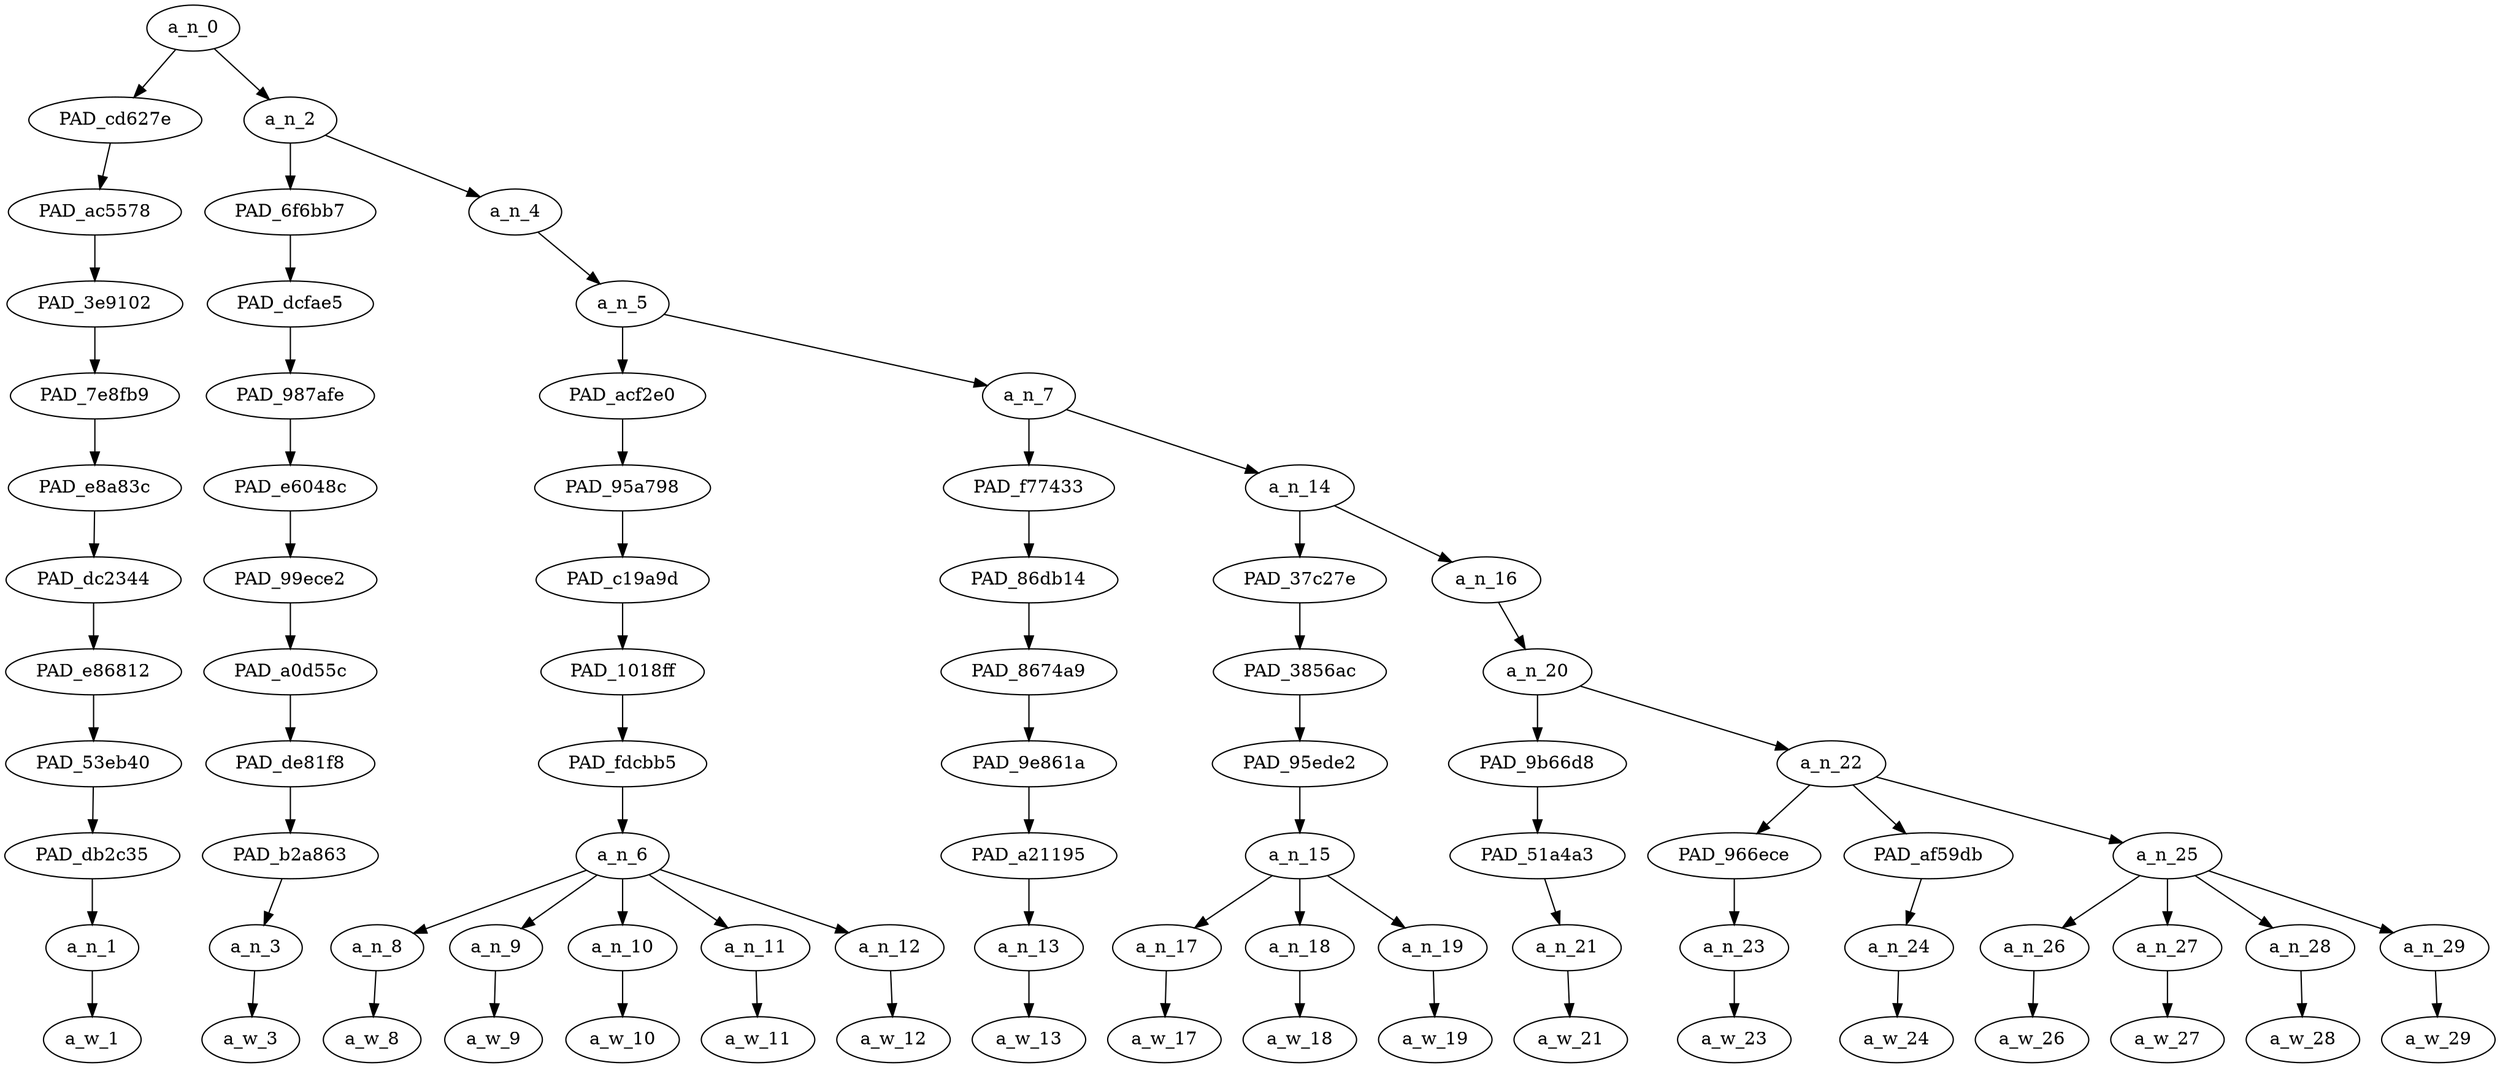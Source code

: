 strict digraph "" {
	a_n_0	[div_dir=1,
		index=0,
		level=11,
		pos="1.8515625,11!",
		text_span="[0, 1, 2, 3, 4, 5, 6, 7, 8, 9, 10, 11, 12, 13, 14, 15, 16, 17]",
		value=1.00000000];
	PAD_cd627e	[div_dir=1,
		index=0,
		level=10,
		pos="0.0,10!",
		text_span="[0]",
		value=0.03653065];
	a_n_0 -> PAD_cd627e;
	a_n_2	[div_dir=1,
		index=1,
		level=10,
		pos="3.703125,10!",
		text_span="[1, 2, 3, 4, 5, 6, 7, 8, 9, 10, 11, 12, 13, 14, 15, 16, 17]",
		value=0.96234198];
	a_n_0 -> a_n_2;
	PAD_ac5578	[div_dir=1,
		index=0,
		level=9,
		pos="0.0,9!",
		text_span="[0]",
		value=0.03653065];
	PAD_cd627e -> PAD_ac5578;
	PAD_3e9102	[div_dir=1,
		index=0,
		level=8,
		pos="0.0,8!",
		text_span="[0]",
		value=0.03653065];
	PAD_ac5578 -> PAD_3e9102;
	PAD_7e8fb9	[div_dir=1,
		index=0,
		level=7,
		pos="0.0,7!",
		text_span="[0]",
		value=0.03653065];
	PAD_3e9102 -> PAD_7e8fb9;
	PAD_e8a83c	[div_dir=1,
		index=0,
		level=6,
		pos="0.0,6!",
		text_span="[0]",
		value=0.03653065];
	PAD_7e8fb9 -> PAD_e8a83c;
	PAD_dc2344	[div_dir=1,
		index=0,
		level=5,
		pos="0.0,5!",
		text_span="[0]",
		value=0.03653065];
	PAD_e8a83c -> PAD_dc2344;
	PAD_e86812	[div_dir=1,
		index=0,
		level=4,
		pos="0.0,4!",
		text_span="[0]",
		value=0.03653065];
	PAD_dc2344 -> PAD_e86812;
	PAD_53eb40	[div_dir=1,
		index=0,
		level=3,
		pos="0.0,3!",
		text_span="[0]",
		value=0.03653065];
	PAD_e86812 -> PAD_53eb40;
	PAD_db2c35	[div_dir=1,
		index=0,
		level=2,
		pos="0.0,2!",
		text_span="[0]",
		value=0.03653065];
	PAD_53eb40 -> PAD_db2c35;
	a_n_1	[div_dir=1,
		index=0,
		level=1,
		pos="0.0,1!",
		text_span="[0]",
		value=0.03653065];
	PAD_db2c35 -> a_n_1;
	a_w_1	[div_dir=0,
		index=0,
		level=0,
		pos="0,0!",
		text_span="[0]",
		value=i];
	a_n_1 -> a_w_1;
	PAD_6f6bb7	[div_dir=1,
		index=1,
		level=9,
		pos="1.0,9!",
		text_span="[1]",
		value=0.03149092];
	a_n_2 -> PAD_6f6bb7;
	a_n_4	[div_dir=1,
		index=2,
		level=9,
		pos="6.40625,9!",
		text_span="[2, 3, 4, 5, 6, 7, 8, 9, 10, 11, 12, 13, 14, 15, 16, 17]",
		value=0.92975683];
	a_n_2 -> a_n_4;
	PAD_dcfae5	[div_dir=1,
		index=1,
		level=8,
		pos="1.0,8!",
		text_span="[1]",
		value=0.03149092];
	PAD_6f6bb7 -> PAD_dcfae5;
	PAD_987afe	[div_dir=1,
		index=1,
		level=7,
		pos="1.0,7!",
		text_span="[1]",
		value=0.03149092];
	PAD_dcfae5 -> PAD_987afe;
	PAD_e6048c	[div_dir=1,
		index=1,
		level=6,
		pos="1.0,6!",
		text_span="[1]",
		value=0.03149092];
	PAD_987afe -> PAD_e6048c;
	PAD_99ece2	[div_dir=1,
		index=1,
		level=5,
		pos="1.0,5!",
		text_span="[1]",
		value=0.03149092];
	PAD_e6048c -> PAD_99ece2;
	PAD_a0d55c	[div_dir=1,
		index=1,
		level=4,
		pos="1.0,4!",
		text_span="[1]",
		value=0.03149092];
	PAD_99ece2 -> PAD_a0d55c;
	PAD_de81f8	[div_dir=1,
		index=1,
		level=3,
		pos="1.0,3!",
		text_span="[1]",
		value=0.03149092];
	PAD_a0d55c -> PAD_de81f8;
	PAD_b2a863	[div_dir=1,
		index=1,
		level=2,
		pos="1.0,2!",
		text_span="[1]",
		value=0.03149092];
	PAD_de81f8 -> PAD_b2a863;
	a_n_3	[div_dir=1,
		index=1,
		level=1,
		pos="1.0,1!",
		text_span="[1]",
		value=0.03149092];
	PAD_b2a863 -> a_n_3;
	a_w_3	[div_dir=0,
		index=1,
		level=0,
		pos="1,0!",
		text_span="[1]",
		value=am];
	a_n_3 -> a_w_3;
	a_n_5	[div_dir=1,
		index=2,
		level=8,
		pos="6.40625,8!",
		text_span="[2, 3, 4, 5, 6, 7, 8, 9, 10, 11, 12, 13, 14, 15, 16, 17]",
		value=0.92867005];
	a_n_4 -> a_n_5;
	PAD_acf2e0	[div_dir=1,
		index=2,
		level=7,
		pos="4.0,7!",
		text_span="[2, 3, 4, 5, 6]",
		value=0.25179368];
	a_n_5 -> PAD_acf2e0;
	a_n_7	[div_dir=1,
		index=3,
		level=7,
		pos="8.8125,7!",
		text_span="[7, 8, 9, 10, 11, 12, 13, 14, 15, 16, 17]",
		value=0.67578958];
	a_n_5 -> a_n_7;
	PAD_95a798	[div_dir=1,
		index=2,
		level=6,
		pos="4.0,6!",
		text_span="[2, 3, 4, 5, 6]",
		value=0.25179368];
	PAD_acf2e0 -> PAD_95a798;
	PAD_c19a9d	[div_dir=1,
		index=2,
		level=5,
		pos="4.0,5!",
		text_span="[2, 3, 4, 5, 6]",
		value=0.25179368];
	PAD_95a798 -> PAD_c19a9d;
	PAD_1018ff	[div_dir=1,
		index=2,
		level=4,
		pos="4.0,4!",
		text_span="[2, 3, 4, 5, 6]",
		value=0.25179368];
	PAD_c19a9d -> PAD_1018ff;
	PAD_fdcbb5	[div_dir=1,
		index=2,
		level=3,
		pos="4.0,3!",
		text_span="[2, 3, 4, 5, 6]",
		value=0.25179368];
	PAD_1018ff -> PAD_fdcbb5;
	a_n_6	[div_dir=1,
		index=2,
		level=2,
		pos="4.0,2!",
		text_span="[2, 3, 4, 5, 6]",
		value=0.25179368];
	PAD_fdcbb5 -> a_n_6;
	a_n_8	[div_dir=1,
		index=2,
		level=1,
		pos="2.0,1!",
		text_span="[2]",
		value=0.03255754];
	a_n_6 -> a_n_8;
	a_n_9	[div_dir=1,
		index=3,
		level=1,
		pos="3.0,1!",
		text_span="[3]",
		value=0.03569849];
	a_n_6 -> a_n_9;
	a_n_10	[div_dir=1,
		index=4,
		level=1,
		pos="4.0,1!",
		text_span="[4]",
		value=0.10330050];
	a_n_6 -> a_n_10;
	a_n_11	[div_dir=1,
		index=5,
		level=1,
		pos="5.0,1!",
		text_span="[5]",
		value=0.03460397];
	a_n_6 -> a_n_11;
	a_n_12	[div_dir=1,
		index=6,
		level=1,
		pos="6.0,1!",
		text_span="[6]",
		value=0.04510415];
	a_n_6 -> a_n_12;
	a_w_8	[div_dir=0,
		index=2,
		level=0,
		pos="2,0!",
		text_span="[2]",
		value=a];
	a_n_8 -> a_w_8;
	a_w_9	[div_dir=0,
		index=3,
		level=0,
		pos="3,0!",
		text_span="[3]",
		value=proud];
	a_n_9 -> a_w_9;
	a_w_10	[div_dir=0,
		index=4,
		level=0,
		pos="4,0!",
		text_span="[4]",
		value=nsdap];
	a_n_10 -> a_w_10;
	a_w_11	[div_dir=0,
		index=5,
		level=0,
		pos="5,0!",
		text_span="[5]",
		value=member];
	a_n_11 -> a_w_11;
	a_w_12	[div_dir=0,
		index=6,
		level=0,
		pos="6,0!",
		text_span="[6]",
		value=nazi];
	a_n_12 -> a_w_12;
	PAD_f77433	[div_dir=-1,
		index=3,
		level=6,
		pos="7.0,6!",
		text_span="[7]",
		value=0.02875884];
	a_n_7 -> PAD_f77433;
	a_n_14	[div_dir=1,
		index=4,
		level=6,
		pos="10.625,6!",
		text_span="[8, 9, 10, 11, 12, 13, 14, 15, 16, 17]",
		value=0.64607477];
	a_n_7 -> a_n_14;
	PAD_86db14	[div_dir=-1,
		index=3,
		level=5,
		pos="7.0,5!",
		text_span="[7]",
		value=0.02875884];
	PAD_f77433 -> PAD_86db14;
	PAD_8674a9	[div_dir=-1,
		index=3,
		level=4,
		pos="7.0,4!",
		text_span="[7]",
		value=0.02875884];
	PAD_86db14 -> PAD_8674a9;
	PAD_9e861a	[div_dir=-1,
		index=3,
		level=3,
		pos="7.0,3!",
		text_span="[7]",
		value=0.02875884];
	PAD_8674a9 -> PAD_9e861a;
	PAD_a21195	[div_dir=-1,
		index=3,
		level=2,
		pos="7.0,2!",
		text_span="[7]",
		value=0.02875884];
	PAD_9e861a -> PAD_a21195;
	a_n_13	[div_dir=-1,
		index=7,
		level=1,
		pos="7.0,1!",
		text_span="[7]",
		value=0.02875884];
	PAD_a21195 -> a_n_13;
	a_w_13	[div_dir=0,
		index=7,
		level=0,
		pos="7,0!",
		text_span="[7]",
		value=was];
	a_n_13 -> a_w_13;
	PAD_37c27e	[div_dir=1,
		index=4,
		level=5,
		pos="9.0,5!",
		text_span="[8, 9, 10]",
		value=0.39185488];
	a_n_14 -> PAD_37c27e;
	a_n_16	[div_dir=-1,
		index=5,
		level=5,
		pos="12.25,5!",
		text_span="[11, 12, 13, 14, 15, 16, 17]",
		value=0.25322725];
	a_n_14 -> a_n_16;
	PAD_3856ac	[div_dir=1,
		index=4,
		level=4,
		pos="9.0,4!",
		text_span="[8, 9, 10]",
		value=0.39185488];
	PAD_37c27e -> PAD_3856ac;
	PAD_95ede2	[div_dir=1,
		index=4,
		level=3,
		pos="9.0,3!",
		text_span="[8, 9, 10]",
		value=0.39185488];
	PAD_3856ac -> PAD_95ede2;
	a_n_15	[div_dir=1,
		index=4,
		level=2,
		pos="9.0,2!",
		text_span="[8, 9, 10]",
		value=0.39185488];
	PAD_95ede2 -> a_n_15;
	a_n_17	[div_dir=1,
		index=8,
		level=1,
		pos="8.0,1!",
		text_span="[8]",
		value=0.04169577];
	a_n_15 -> a_n_17;
	a_n_18	[div_dir=1,
		index=9,
		level=1,
		pos="9.0,1!",
		text_span="[9]",
		value=0.23284772];
	a_n_15 -> a_n_18;
	a_n_19	[div_dir=1,
		index=10,
		level=1,
		pos="10.0,1!",
		text_span="[10]",
		value=0.11569156];
	a_n_15 -> a_n_19;
	a_w_17	[div_dir=0,
		index=8,
		level=0,
		pos="8,0!",
		text_span="[8]",
		value=a1];
	a_n_17 -> a_w_17;
	a_w_18	[div_dir=0,
		index=9,
		level=0,
		pos="9,0!",
		text_span="[9]",
		value=kike];
	a_n_18 -> a_w_18;
	a_w_19	[div_dir=0,
		index=10,
		level=0,
		pos="10,0!",
		text_span="[10]",
		value=slur];
	a_n_19 -> a_w_19;
	a_n_20	[div_dir=-1,
		index=5,
		level=4,
		pos="12.25,4!",
		text_span="[11, 12, 13, 14, 15, 16, 17]",
		value=0.25321313];
	a_n_16 -> a_n_20;
	PAD_9b66d8	[div_dir=-1,
		index=5,
		level=3,
		pos="11.0,3!",
		text_span="[11]",
		value=0.03129574];
	a_n_20 -> PAD_9b66d8;
	a_n_22	[div_dir=-1,
		index=6,
		level=3,
		pos="13.5,3!",
		text_span="[12, 13, 14, 15, 16, 17]",
		value=0.22190327];
	a_n_20 -> a_n_22;
	PAD_51a4a3	[div_dir=-1,
		index=5,
		level=2,
		pos="11.0,2!",
		text_span="[11]",
		value=0.03129574];
	PAD_9b66d8 -> PAD_51a4a3;
	a_n_21	[div_dir=-1,
		index=11,
		level=1,
		pos="11.0,1!",
		text_span="[11]",
		value=0.03129574];
	PAD_51a4a3 -> a_n_21;
	a_w_21	[div_dir=0,
		index=11,
		level=0,
		pos="11,0!",
		text_span="[11]",
		value=i1];
	a_n_21 -> a_w_21;
	PAD_966ece	[div_dir=1,
		index=6,
		level=2,
		pos="12.0,2!",
		text_span="[12]",
		value=0.02620531];
	a_n_22 -> PAD_966ece;
	PAD_af59db	[div_dir=-1,
		index=7,
		level=2,
		pos="13.0,2!",
		text_span="[13]",
		value=0.02770178];
	a_n_22 -> PAD_af59db;
	a_n_25	[div_dir=1,
		index=8,
		level=2,
		pos="15.5,2!",
		text_span="[14, 15, 16, 17]",
		value=0.16799313];
	a_n_22 -> a_n_25;
	a_n_23	[div_dir=1,
		index=12,
		level=1,
		pos="12.0,1!",
		text_span="[12]",
		value=0.02620531];
	PAD_966ece -> a_n_23;
	a_w_23	[div_dir=0,
		index=12,
		level=0,
		pos="12,0!",
		text_span="[12]",
		value=will];
	a_n_23 -> a_w_23;
	a_n_24	[div_dir=-1,
		index=13,
		level=1,
		pos="13.0,1!",
		text_span="[13]",
		value=0.02770178];
	PAD_af59db -> a_n_24;
	a_w_24	[div_dir=0,
		index=13,
		level=0,
		pos="13,0!",
		text_span="[13]",
		value=not];
	a_n_24 -> a_w_24;
	a_n_26	[div_dir=-1,
		index=14,
		level=1,
		pos="14.0,1!",
		text_span="[14]",
		value=0.03859356];
	a_n_25 -> a_n_26;
	a_n_27	[div_dir=-1,
		index=15,
		level=1,
		pos="15.0,1!",
		text_span="[15]",
		value=0.02772508];
	a_n_25 -> a_n_27;
	a_n_28	[div_dir=1,
		index=16,
		level=1,
		pos="16.0,1!",
		text_span="[16]",
		value=0.06110931];
	a_n_25 -> a_n_28;
	a_n_29	[div_dir=1,
		index=17,
		level=1,
		pos="17.0,1!",
		text_span="[17]",
		value=0.04053714];
	a_n_25 -> a_n_29;
	a_w_26	[div_dir=0,
		index=14,
		level=0,
		pos="14,0!",
		text_span="[14]",
		value=wear];
	a_n_26 -> a_w_26;
	a_w_27	[div_dir=0,
		index=15,
		level=0,
		pos="15,0!",
		text_span="[15]",
		value=it];
	a_n_27 -> a_w_27;
	a_w_28	[div_dir=0,
		index=16,
		level=0,
		pos="16,0!",
		text_span="[16]",
		value=nsd];
	a_n_28 -> a_w_28;
	a_w_29	[div_dir=0,
		index=17,
		level=0,
		pos="17,0!",
		text_span="[17]",
		value=ap];
	a_n_29 -> a_w_29;
}
